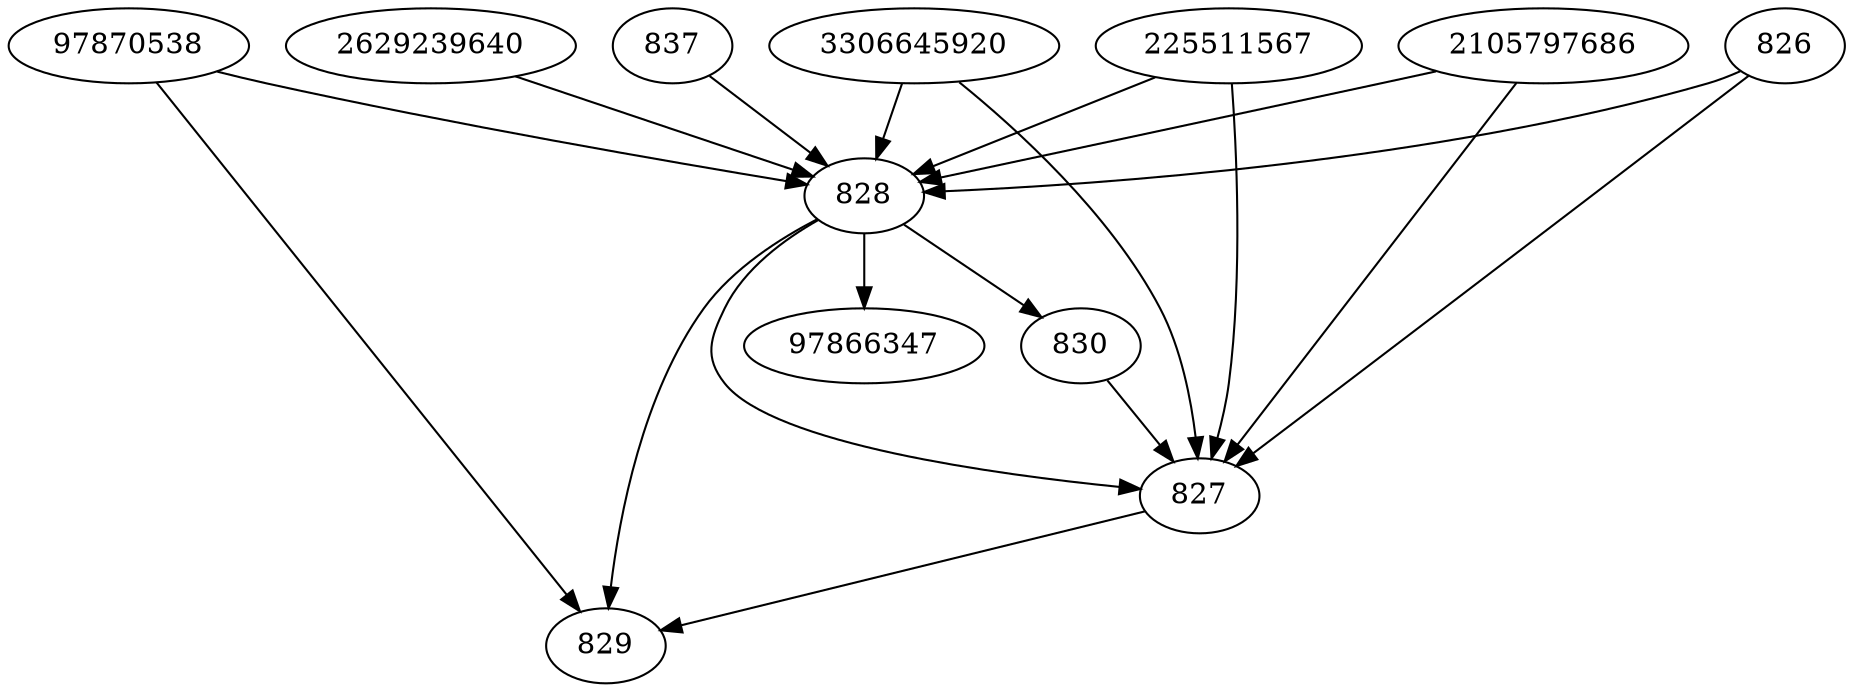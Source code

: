 strict digraph  {
3306645920;
837;
97870538;
97866347;
225511567;
2105797686;
2629239640;
826;
827;
828;
829;
830;
3306645920 -> 827;
3306645920 -> 828;
837 -> 828;
97870538 -> 828;
97870538 -> 829;
225511567 -> 827;
225511567 -> 828;
2105797686 -> 827;
2105797686 -> 828;
2629239640 -> 828;
826 -> 828;
826 -> 827;
827 -> 829;
828 -> 97866347;
828 -> 829;
828 -> 827;
828 -> 830;
830 -> 827;
}
